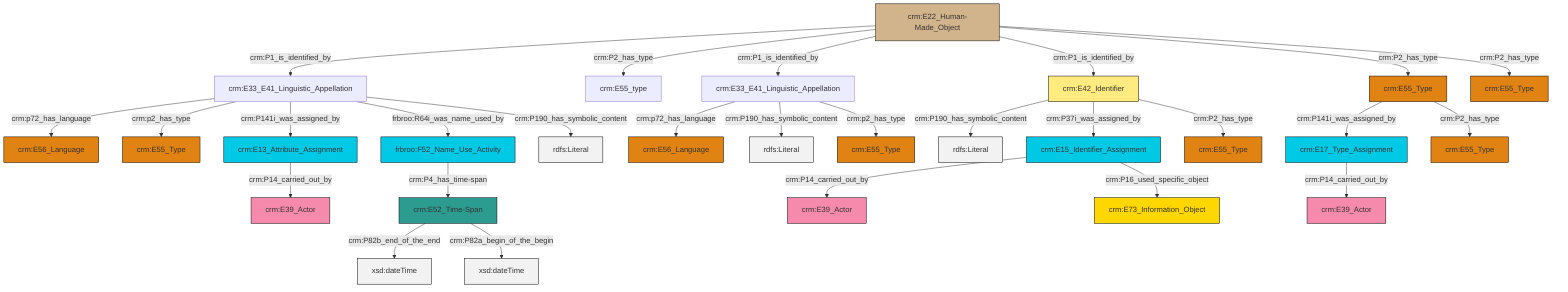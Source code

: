 graph TD
classDef Literal fill:#f2f2f2,stroke:#000000;
classDef CRM_Entity fill:#FFFFFF,stroke:#000000;
classDef Temporal_Entity fill:#00C9E6, stroke:#000000;
classDef Type fill:#E18312, stroke:#000000;
classDef Time-Span fill:#2C9C91, stroke:#000000;
classDef Appellation fill:#FFEB7F, stroke:#000000;
classDef Place fill:#008836, stroke:#000000;
classDef Persistent_Item fill:#B266B2, stroke:#000000;
classDef Conceptual_Object fill:#FFD700, stroke:#000000;
classDef Physical_Thing fill:#D2B48C, stroke:#000000;
classDef Actor fill:#f58aad, stroke:#000000;
classDef PC_Classes fill:#4ce600, stroke:#000000;
classDef Multi fill:#cccccc,stroke:#000000;

2["crm:E22_Human-Made_Object"]:::Physical_Thing -->|crm:P1_is_identified_by| 3["crm:E33_E41_Linguistic_Appellation"]:::Default
2["crm:E22_Human-Made_Object"]:::Physical_Thing -->|crm:P2_has_type| 8["crm:E55_type"]:::Default
3["crm:E33_E41_Linguistic_Appellation"]:::Default -->|crm:p72_has_language| 10["crm:E56_Language"]:::Type
2["crm:E22_Human-Made_Object"]:::Physical_Thing -->|crm:P1_is_identified_by| 15["crm:E33_E41_Linguistic_Appellation"]:::Default
2["crm:E22_Human-Made_Object"]:::Physical_Thing -->|crm:P1_is_identified_by| 11["crm:E42_Identifier"]:::Appellation
15["crm:E33_E41_Linguistic_Appellation"]:::Default -->|crm:p72_has_language| 4["crm:E56_Language"]:::Type
25["frbroo:F52_Name_Use_Activity"]:::Temporal_Entity -->|crm:P4_has_time-span| 26["crm:E52_Time-Span"]:::Time-Span
16["crm:E13_Attribute_Assignment"]:::Temporal_Entity -->|crm:P14_carried_out_by| 27["crm:E39_Actor"]:::Actor
30["crm:E17_Type_Assignment"]:::Temporal_Entity -->|crm:P14_carried_out_by| 18["crm:E39_Actor"]:::Actor
3["crm:E33_E41_Linguistic_Appellation"]:::Default -->|crm:p2_has_type| 6["crm:E55_Type"]:::Type
26["crm:E52_Time-Span"]:::Time-Span -->|crm:P82b_end_of_the_end| 35[xsd:dateTime]:::Literal
11["crm:E42_Identifier"]:::Appellation -->|crm:P190_has_symbolic_content| 36[rdfs:Literal]:::Literal
11["crm:E42_Identifier"]:::Appellation -->|crm:P37i_was_assigned_by| 37["crm:E15_Identifier_Assignment"]:::Temporal_Entity
3["crm:E33_E41_Linguistic_Appellation"]:::Default -->|crm:P141i_was_assigned_by| 16["crm:E13_Attribute_Assignment"]:::Temporal_Entity
2["crm:E22_Human-Made_Object"]:::Physical_Thing -->|crm:P2_has_type| 22["crm:E55_Type"]:::Type
22["crm:E55_Type"]:::Type -->|crm:P141i_was_assigned_by| 30["crm:E17_Type_Assignment"]:::Temporal_Entity
26["crm:E52_Time-Span"]:::Time-Span -->|crm:P82a_begin_of_the_begin| 43[xsd:dateTime]:::Literal
3["crm:E33_E41_Linguistic_Appellation"]:::Default -->|frbroo:R64i_was_name_used_by| 25["frbroo:F52_Name_Use_Activity"]:::Temporal_Entity
15["crm:E33_E41_Linguistic_Appellation"]:::Default -->|crm:P190_has_symbolic_content| 46[rdfs:Literal]:::Literal
2["crm:E22_Human-Made_Object"]:::Physical_Thing -->|crm:P2_has_type| 44["crm:E55_Type"]:::Type
37["crm:E15_Identifier_Assignment"]:::Temporal_Entity -->|crm:P14_carried_out_by| 47["crm:E39_Actor"]:::Actor
15["crm:E33_E41_Linguistic_Appellation"]:::Default -->|crm:p2_has_type| 31["crm:E55_Type"]:::Type
11["crm:E42_Identifier"]:::Appellation -->|crm:P2_has_type| 20["crm:E55_Type"]:::Type
37["crm:E15_Identifier_Assignment"]:::Temporal_Entity -->|crm:P16_used_specific_object| 41["crm:E73_Information_Object"]:::Conceptual_Object
3["crm:E33_E41_Linguistic_Appellation"]:::Default -->|crm:P190_has_symbolic_content| 48[rdfs:Literal]:::Literal
22["crm:E55_Type"]:::Type -->|crm:P2_has_type| 0["crm:E55_Type"]:::Type